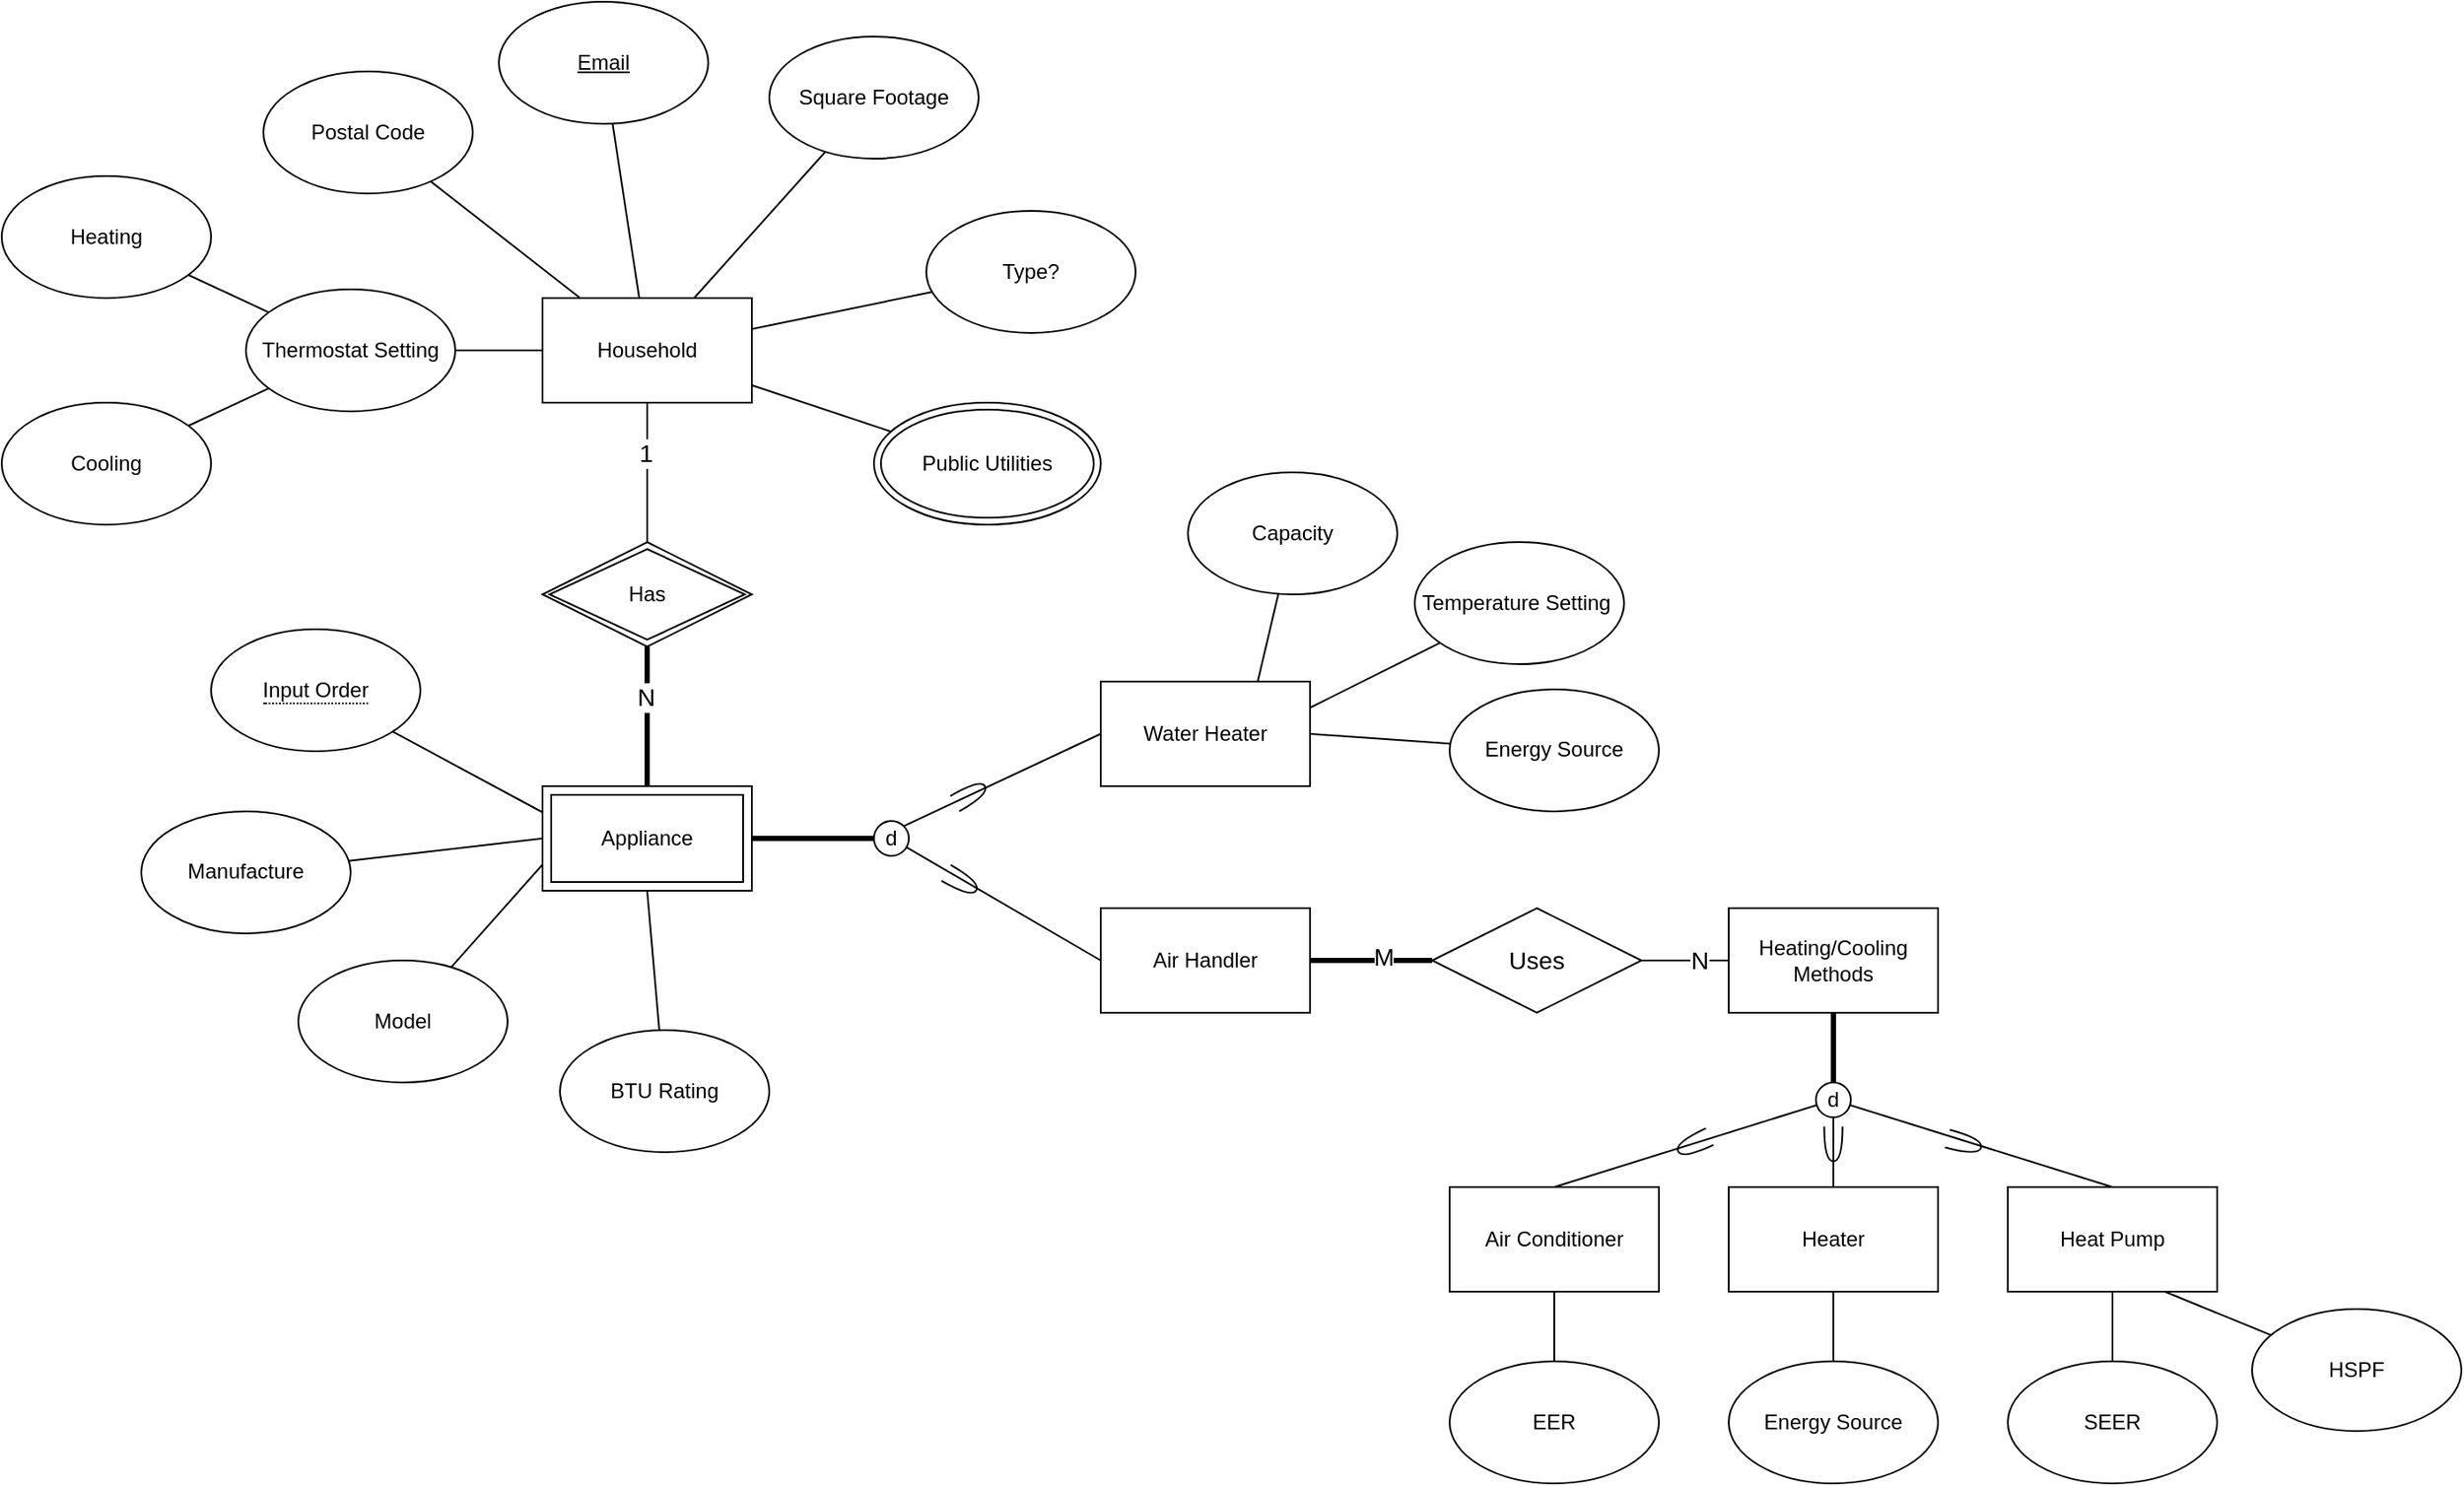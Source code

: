 <mxfile version="20.8.20" type="github">
  <diagram id="R2lEEEUBdFMjLlhIrx00" name="Page-1">
    <mxGraphModel dx="1956" dy="1034" grid="1" gridSize="10" guides="1" tooltips="1" connect="1" arrows="1" fold="1" page="1" pageScale="1" pageWidth="850" pageHeight="1100" math="0" shadow="0" extFonts="Permanent Marker^https://fonts.googleapis.com/css?family=Permanent+Marker">
      <root>
        <mxCell id="0" />
        <mxCell id="1" parent="0" />
        <mxCell id="ZcMORs6bKGyeQukblqIx-1" value="Household" style="rounded=0;whiteSpace=wrap;html=1;" parent="1" vertex="1">
          <mxGeometry x="450" y="250" width="120" height="60" as="geometry" />
        </mxCell>
        <mxCell id="ZcMORs6bKGyeQukblqIx-2" value="&lt;u&gt;Email&lt;/u&gt;" style="ellipse;whiteSpace=wrap;html=1;" parent="1" vertex="1">
          <mxGeometry x="425" y="80" width="120" height="70" as="geometry" />
        </mxCell>
        <mxCell id="ZcMORs6bKGyeQukblqIx-3" value="Square Footage" style="ellipse;whiteSpace=wrap;html=1;" parent="1" vertex="1">
          <mxGeometry x="580" y="100" width="120" height="70" as="geometry" />
        </mxCell>
        <mxCell id="ZcMORs6bKGyeQukblqIx-4" value="Type?" style="ellipse;whiteSpace=wrap;html=1;" parent="1" vertex="1">
          <mxGeometry x="670" y="200" width="120" height="70" as="geometry" />
        </mxCell>
        <mxCell id="ZcMORs6bKGyeQukblqIx-6" value="Public Utilities" style="ellipse;shape=doubleEllipse;whiteSpace=wrap;html=1;" parent="1" vertex="1">
          <mxGeometry x="640" y="310" width="130" height="70" as="geometry" />
        </mxCell>
        <mxCell id="ZcMORs6bKGyeQukblqIx-8" value="Thermostat Setting" style="ellipse;whiteSpace=wrap;html=1;" parent="1" vertex="1">
          <mxGeometry x="280" y="245" width="120" height="70" as="geometry" />
        </mxCell>
        <mxCell id="ZcMORs6bKGyeQukblqIx-9" value="Heating" style="ellipse;whiteSpace=wrap;html=1;" parent="1" vertex="1">
          <mxGeometry x="140" y="180" width="120" height="70" as="geometry" />
        </mxCell>
        <mxCell id="ZcMORs6bKGyeQukblqIx-10" value="Cooling" style="ellipse;whiteSpace=wrap;html=1;" parent="1" vertex="1">
          <mxGeometry x="140" y="310" width="120" height="70" as="geometry" />
        </mxCell>
        <mxCell id="ZcMORs6bKGyeQukblqIx-11" value="Postal Code" style="ellipse;whiteSpace=wrap;html=1;" parent="1" vertex="1">
          <mxGeometry x="290" y="120" width="120" height="70" as="geometry" />
        </mxCell>
        <mxCell id="ZcMORs6bKGyeQukblqIx-13" value="" style="endArrow=none;html=1;rounded=0;" parent="1" source="ZcMORs6bKGyeQukblqIx-9" target="ZcMORs6bKGyeQukblqIx-8" edge="1">
          <mxGeometry width="50" height="50" relative="1" as="geometry">
            <mxPoint x="650" y="420" as="sourcePoint" />
            <mxPoint x="700" y="370" as="targetPoint" />
          </mxGeometry>
        </mxCell>
        <mxCell id="ZcMORs6bKGyeQukblqIx-14" value="" style="endArrow=none;html=1;rounded=0;" parent="1" source="ZcMORs6bKGyeQukblqIx-10" target="ZcMORs6bKGyeQukblqIx-8" edge="1">
          <mxGeometry width="50" height="50" relative="1" as="geometry">
            <mxPoint x="177" y="235" as="sourcePoint" />
            <mxPoint x="233" y="265" as="targetPoint" />
          </mxGeometry>
        </mxCell>
        <mxCell id="ZcMORs6bKGyeQukblqIx-15" value="" style="endArrow=none;html=1;rounded=0;" parent="1" source="ZcMORs6bKGyeQukblqIx-8" target="ZcMORs6bKGyeQukblqIx-1" edge="1">
          <mxGeometry width="50" height="50" relative="1" as="geometry">
            <mxPoint x="187" y="245" as="sourcePoint" />
            <mxPoint x="243" y="275" as="targetPoint" />
          </mxGeometry>
        </mxCell>
        <mxCell id="ZcMORs6bKGyeQukblqIx-16" value="" style="endArrow=none;html=1;rounded=0;" parent="1" source="ZcMORs6bKGyeQukblqIx-11" target="ZcMORs6bKGyeQukblqIx-1" edge="1">
          <mxGeometry width="50" height="50" relative="1" as="geometry">
            <mxPoint x="197" y="255" as="sourcePoint" />
            <mxPoint x="253" y="285" as="targetPoint" />
          </mxGeometry>
        </mxCell>
        <mxCell id="ZcMORs6bKGyeQukblqIx-17" value="" style="endArrow=none;html=1;rounded=0;" parent="1" source="ZcMORs6bKGyeQukblqIx-2" target="ZcMORs6bKGyeQukblqIx-1" edge="1">
          <mxGeometry width="50" height="50" relative="1" as="geometry">
            <mxPoint x="207" y="265" as="sourcePoint" />
            <mxPoint x="263" y="295" as="targetPoint" />
          </mxGeometry>
        </mxCell>
        <mxCell id="ZcMORs6bKGyeQukblqIx-18" value="" style="endArrow=none;html=1;rounded=0;" parent="1" source="ZcMORs6bKGyeQukblqIx-3" target="ZcMORs6bKGyeQukblqIx-1" edge="1">
          <mxGeometry width="50" height="50" relative="1" as="geometry">
            <mxPoint x="217" y="275" as="sourcePoint" />
            <mxPoint x="273" y="305" as="targetPoint" />
          </mxGeometry>
        </mxCell>
        <mxCell id="ZcMORs6bKGyeQukblqIx-19" value="" style="endArrow=none;html=1;rounded=0;" parent="1" source="ZcMORs6bKGyeQukblqIx-4" target="ZcMORs6bKGyeQukblqIx-1" edge="1">
          <mxGeometry width="50" height="50" relative="1" as="geometry">
            <mxPoint x="227" y="285" as="sourcePoint" />
            <mxPoint x="283" y="315" as="targetPoint" />
          </mxGeometry>
        </mxCell>
        <mxCell id="ZcMORs6bKGyeQukblqIx-20" value="" style="endArrow=none;html=1;rounded=0;" parent="1" source="ZcMORs6bKGyeQukblqIx-1" target="ZcMORs6bKGyeQukblqIx-6" edge="1">
          <mxGeometry width="50" height="50" relative="1" as="geometry">
            <mxPoint x="237" y="295" as="sourcePoint" />
            <mxPoint x="293" y="325" as="targetPoint" />
          </mxGeometry>
        </mxCell>
        <mxCell id="A5L_Ntw7c8k01qRRpLFl-2" value="" style="endArrow=none;html=1;rounded=0;startArrow=none;" edge="1" parent="1" source="A5L_Ntw7c8k01qRRpLFl-5">
          <mxGeometry width="50" height="50" relative="1" as="geometry">
            <mxPoint x="509.5" y="305" as="sourcePoint" />
            <mxPoint x="510" y="430" as="targetPoint" />
          </mxGeometry>
        </mxCell>
        <mxCell id="A5L_Ntw7c8k01qRRpLFl-6" value="" style="endArrow=none;html=1;rounded=0;" edge="1" parent="1" source="ZcMORs6bKGyeQukblqIx-1" target="A5L_Ntw7c8k01qRRpLFl-5">
          <mxGeometry width="50" height="50" relative="1" as="geometry">
            <mxPoint x="510" y="310" as="sourcePoint" />
            <mxPoint x="510" y="430" as="targetPoint" />
          </mxGeometry>
        </mxCell>
        <mxCell id="A5L_Ntw7c8k01qRRpLFl-12" value="1" style="edgeLabel;html=1;align=center;verticalAlign=middle;resizable=0;points=[];fontSize=14;" vertex="1" connectable="0" parent="A5L_Ntw7c8k01qRRpLFl-6">
          <mxGeometry x="-0.292" y="-1" relative="1" as="geometry">
            <mxPoint as="offset" />
          </mxGeometry>
        </mxCell>
        <mxCell id="A5L_Ntw7c8k01qRRpLFl-5" value="Has" style="shape=rhombus;double=1;perimeter=rhombusPerimeter;whiteSpace=wrap;html=1;align=center;" vertex="1" parent="1">
          <mxGeometry x="450" y="390" width="120" height="60" as="geometry" />
        </mxCell>
        <mxCell id="A5L_Ntw7c8k01qRRpLFl-7" value="Appliance" style="shape=ext;margin=3;double=1;whiteSpace=wrap;html=1;align=center;" vertex="1" parent="1">
          <mxGeometry x="450" y="530" width="120" height="60" as="geometry" />
        </mxCell>
        <mxCell id="A5L_Ntw7c8k01qRRpLFl-8" value="&lt;span style=&quot;border-bottom: 1px dotted&quot;&gt;Input Order&lt;/span&gt;" style="ellipse;whiteSpace=wrap;html=1;align=center;" vertex="1" parent="1">
          <mxGeometry x="260" y="440" width="120" height="70" as="geometry" />
        </mxCell>
        <mxCell id="A5L_Ntw7c8k01qRRpLFl-11" value="" style="endArrow=none;html=1;rounded=0;entryX=0;entryY=0.25;entryDx=0;entryDy=0;" edge="1" parent="1" source="A5L_Ntw7c8k01qRRpLFl-8" target="A5L_Ntw7c8k01qRRpLFl-7">
          <mxGeometry width="50" height="50" relative="1" as="geometry">
            <mxPoint x="370" y="559.47" as="sourcePoint" />
            <mxPoint x="420" y="559.47" as="targetPoint" />
          </mxGeometry>
        </mxCell>
        <mxCell id="A5L_Ntw7c8k01qRRpLFl-16" value="" style="endArrow=none;html=1;rounded=0;strokeWidth=3;" edge="1" parent="1" source="A5L_Ntw7c8k01qRRpLFl-5" target="A5L_Ntw7c8k01qRRpLFl-7">
          <mxGeometry width="50" height="50" relative="1" as="geometry">
            <mxPoint x="520" y="320" as="sourcePoint" />
            <mxPoint x="520" y="400" as="targetPoint" />
          </mxGeometry>
        </mxCell>
        <mxCell id="A5L_Ntw7c8k01qRRpLFl-17" value="N" style="edgeLabel;html=1;align=center;verticalAlign=middle;resizable=0;points=[];fontSize=14;" vertex="1" connectable="0" parent="A5L_Ntw7c8k01qRRpLFl-16">
          <mxGeometry x="-0.292" y="-1" relative="1" as="geometry">
            <mxPoint as="offset" />
          </mxGeometry>
        </mxCell>
        <mxCell id="A5L_Ntw7c8k01qRRpLFl-18" value="Manufacture" style="ellipse;whiteSpace=wrap;html=1;" vertex="1" parent="1">
          <mxGeometry x="220" y="544.49" width="120" height="70" as="geometry" />
        </mxCell>
        <mxCell id="A5L_Ntw7c8k01qRRpLFl-19" value="" style="endArrow=none;html=1;rounded=0;entryX=0;entryY=0.5;entryDx=0;entryDy=0;" edge="1" parent="1" source="A5L_Ntw7c8k01qRRpLFl-18" target="A5L_Ntw7c8k01qRRpLFl-7">
          <mxGeometry width="50" height="50" relative="1" as="geometry">
            <mxPoint x="392" y="530" as="sourcePoint" />
            <mxPoint x="460" y="570" as="targetPoint" />
          </mxGeometry>
        </mxCell>
        <mxCell id="A5L_Ntw7c8k01qRRpLFl-20" value="Model" style="ellipse;whiteSpace=wrap;html=1;" vertex="1" parent="1">
          <mxGeometry x="310" y="630" width="120" height="70" as="geometry" />
        </mxCell>
        <mxCell id="A5L_Ntw7c8k01qRRpLFl-21" value="" style="endArrow=none;html=1;rounded=0;entryX=0;entryY=0.75;entryDx=0;entryDy=0;" edge="1" parent="1" source="A5L_Ntw7c8k01qRRpLFl-20" target="A5L_Ntw7c8k01qRRpLFl-7">
          <mxGeometry width="50" height="50" relative="1" as="geometry">
            <mxPoint x="380" y="581" as="sourcePoint" />
            <mxPoint x="460" y="575" as="targetPoint" />
          </mxGeometry>
        </mxCell>
        <mxCell id="A5L_Ntw7c8k01qRRpLFl-23" value="BTU Rating" style="ellipse;whiteSpace=wrap;html=1;" vertex="1" parent="1">
          <mxGeometry x="460" y="670" width="120" height="70" as="geometry" />
        </mxCell>
        <mxCell id="A5L_Ntw7c8k01qRRpLFl-24" value="" style="endArrow=none;html=1;rounded=0;exitX=0.5;exitY=1;exitDx=0;exitDy=0;" edge="1" parent="1" source="A5L_Ntw7c8k01qRRpLFl-7" target="A5L_Ntw7c8k01qRRpLFl-23">
          <mxGeometry width="50" height="50" relative="1" as="geometry">
            <mxPoint x="394" y="621" as="sourcePoint" />
            <mxPoint x="460" y="585" as="targetPoint" />
          </mxGeometry>
        </mxCell>
        <mxCell id="A5L_Ntw7c8k01qRRpLFl-25" value="" style="endArrow=none;html=1;rounded=0;exitX=1;exitY=0.5;exitDx=0;exitDy=0;strokeWidth=3;entryX=0;entryY=0.5;entryDx=0;entryDy=0;" edge="1" parent="1" source="A5L_Ntw7c8k01qRRpLFl-7" target="A5L_Ntw7c8k01qRRpLFl-26">
          <mxGeometry width="50" height="50" relative="1" as="geometry">
            <mxPoint x="257" y="333" as="sourcePoint" />
            <mxPoint x="630" y="560" as="targetPoint" />
          </mxGeometry>
        </mxCell>
        <mxCell id="A5L_Ntw7c8k01qRRpLFl-26" value="d" style="ellipse;whiteSpace=wrap;html=1;" vertex="1" parent="1">
          <mxGeometry x="640" y="550" width="20" height="20" as="geometry" />
        </mxCell>
        <mxCell id="A5L_Ntw7c8k01qRRpLFl-29" value="Water Heater" style="rounded=0;whiteSpace=wrap;html=1;" vertex="1" parent="1">
          <mxGeometry x="770" y="470" width="120" height="60" as="geometry" />
        </mxCell>
        <mxCell id="A5L_Ntw7c8k01qRRpLFl-30" value="Air Handler" style="rounded=0;whiteSpace=wrap;html=1;" vertex="1" parent="1">
          <mxGeometry x="770" y="600" width="120" height="60" as="geometry" />
        </mxCell>
        <mxCell id="A5L_Ntw7c8k01qRRpLFl-34" value="Capacity" style="ellipse;whiteSpace=wrap;html=1;" vertex="1" parent="1">
          <mxGeometry x="820" y="350" width="120" height="70" as="geometry" />
        </mxCell>
        <mxCell id="A5L_Ntw7c8k01qRRpLFl-35" value="Temperature Setting&amp;nbsp;" style="ellipse;whiteSpace=wrap;html=1;" vertex="1" parent="1">
          <mxGeometry x="950" y="390" width="120" height="70" as="geometry" />
        </mxCell>
        <mxCell id="A5L_Ntw7c8k01qRRpLFl-36" value="Energy Source" style="ellipse;whiteSpace=wrap;html=1;" vertex="1" parent="1">
          <mxGeometry x="970" y="474.49" width="120" height="70" as="geometry" />
        </mxCell>
        <mxCell id="A5L_Ntw7c8k01qRRpLFl-37" value="" style="endArrow=none;html=1;rounded=0;entryX=0.75;entryY=0;entryDx=0;entryDy=0;" edge="1" parent="1" source="A5L_Ntw7c8k01qRRpLFl-34" target="A5L_Ntw7c8k01qRRpLFl-29">
          <mxGeometry width="50" height="50" relative="1" as="geometry">
            <mxPoint x="780" y="431.5" as="sourcePoint" />
            <mxPoint x="860" y="458.5" as="targetPoint" />
          </mxGeometry>
        </mxCell>
        <mxCell id="A5L_Ntw7c8k01qRRpLFl-38" value="" style="endArrow=none;html=1;rounded=0;entryX=1;entryY=0.25;entryDx=0;entryDy=0;" edge="1" parent="1" source="A5L_Ntw7c8k01qRRpLFl-35" target="A5L_Ntw7c8k01qRRpLFl-29">
          <mxGeometry width="50" height="50" relative="1" as="geometry">
            <mxPoint x="901" y="428" as="sourcePoint" />
            <mxPoint x="870" y="480" as="targetPoint" />
          </mxGeometry>
        </mxCell>
        <mxCell id="A5L_Ntw7c8k01qRRpLFl-39" value="" style="endArrow=none;html=1;rounded=0;entryX=1;entryY=0.5;entryDx=0;entryDy=0;" edge="1" parent="1" source="A5L_Ntw7c8k01qRRpLFl-36" target="A5L_Ntw7c8k01qRRpLFl-29">
          <mxGeometry width="50" height="50" relative="1" as="geometry">
            <mxPoint x="977" y="471" as="sourcePoint" />
            <mxPoint x="900" y="495" as="targetPoint" />
          </mxGeometry>
        </mxCell>
        <mxCell id="A5L_Ntw7c8k01qRRpLFl-40" value="" style="group" vertex="1" connectable="0" parent="1">
          <mxGeometry x="683.797" y="525.681" width="22.406" height="18.807" as="geometry" />
        </mxCell>
        <mxCell id="A5L_Ntw7c8k01qRRpLFl-28" value="" style="shape=requiredInterface;html=1;verticalLabelPosition=bottom;sketch=0;labelBackgroundColor=#FFFFFF;fontSize=14;rotation=-30;" vertex="1" parent="A5L_Ntw7c8k01qRRpLFl-40">
          <mxGeometry x="1.203" y="4.319" width="20" height="10.17" as="geometry" />
        </mxCell>
        <mxCell id="A5L_Ntw7c8k01qRRpLFl-31" value="" style="endArrow=none;html=1;rounded=0;exitX=0;exitY=0.5;exitDx=0;exitDy=0;entryX=1;entryY=0;entryDx=0;entryDy=0;" edge="1" parent="A5L_Ntw7c8k01qRRpLFl-40" source="A5L_Ntw7c8k01qRRpLFl-29" target="A5L_Ntw7c8k01qRRpLFl-26">
          <mxGeometry width="50" height="50" relative="1" as="geometry">
            <mxPoint x="-163.797" y="74.319" as="sourcePoint" />
            <mxPoint x="-156.797" y="134.319" as="targetPoint" />
          </mxGeometry>
        </mxCell>
        <mxCell id="A5L_Ntw7c8k01qRRpLFl-41" value="" style="group" vertex="1" connectable="0" parent="1">
          <mxGeometry x="678.715" y="575.203" width="22.571" height="19.093" as="geometry" />
        </mxCell>
        <mxCell id="A5L_Ntw7c8k01qRRpLFl-32" value="" style="endArrow=none;html=1;rounded=0;exitX=0;exitY=0.5;exitDx=0;exitDy=0;" edge="1" parent="A5L_Ntw7c8k01qRRpLFl-41" source="A5L_Ntw7c8k01qRRpLFl-30" target="A5L_Ntw7c8k01qRRpLFl-26">
          <mxGeometry width="50" height="50" relative="1" as="geometry">
            <mxPoint x="101.285" y="-65.203" as="sourcePoint" />
            <mxPoint x="-12.715" y="-12.203" as="targetPoint" />
          </mxGeometry>
        </mxCell>
        <mxCell id="A5L_Ntw7c8k01qRRpLFl-33" value="" style="shape=requiredInterface;html=1;verticalLabelPosition=bottom;sketch=0;labelBackgroundColor=#FFFFFF;fontSize=14;rotation=30;" vertex="1" parent="A5L_Ntw7c8k01qRRpLFl-41">
          <mxGeometry x="1.285" y="4.297" width="20" height="10.5" as="geometry" />
        </mxCell>
        <mxCell id="A5L_Ntw7c8k01qRRpLFl-42" value="Uses" style="shape=rhombus;perimeter=rhombusPerimeter;whiteSpace=wrap;html=1;align=center;labelBackgroundColor=#FFFFFF;fontSize=14;" vertex="1" parent="1">
          <mxGeometry x="960" y="600" width="120" height="60" as="geometry" />
        </mxCell>
        <mxCell id="A5L_Ntw7c8k01qRRpLFl-43" value="" style="endArrow=none;html=1;rounded=0;strokeWidth=3;" edge="1" parent="1" source="A5L_Ntw7c8k01qRRpLFl-30" target="A5L_Ntw7c8k01qRRpLFl-42">
          <mxGeometry width="50" height="50" relative="1" as="geometry">
            <mxPoint x="890" y="629.47" as="sourcePoint" />
            <mxPoint x="950" y="629.47" as="targetPoint" />
          </mxGeometry>
        </mxCell>
        <mxCell id="A5L_Ntw7c8k01qRRpLFl-48" value="M" style="edgeLabel;html=1;align=center;verticalAlign=middle;resizable=0;points=[];fontSize=14;" vertex="1" connectable="0" parent="A5L_Ntw7c8k01qRRpLFl-43">
          <mxGeometry x="0.201" y="2" relative="1" as="geometry">
            <mxPoint as="offset" />
          </mxGeometry>
        </mxCell>
        <mxCell id="A5L_Ntw7c8k01qRRpLFl-44" value="Heating/Cooling Methods" style="rounded=0;whiteSpace=wrap;html=1;" vertex="1" parent="1">
          <mxGeometry x="1130" y="600" width="120" height="60" as="geometry" />
        </mxCell>
        <mxCell id="A5L_Ntw7c8k01qRRpLFl-45" value="" style="endArrow=none;html=1;rounded=0;" edge="1" parent="1" source="A5L_Ntw7c8k01qRRpLFl-42" target="A5L_Ntw7c8k01qRRpLFl-44">
          <mxGeometry width="50" height="50" relative="1" as="geometry">
            <mxPoint x="410" y="290" as="sourcePoint" />
            <mxPoint x="460" y="290" as="targetPoint" />
          </mxGeometry>
        </mxCell>
        <mxCell id="A5L_Ntw7c8k01qRRpLFl-47" value="N" style="edgeLabel;html=1;align=center;verticalAlign=middle;resizable=0;points=[];fontSize=14;" vertex="1" connectable="0" parent="A5L_Ntw7c8k01qRRpLFl-45">
          <mxGeometry x="0.307" relative="1" as="geometry">
            <mxPoint as="offset" />
          </mxGeometry>
        </mxCell>
        <mxCell id="A5L_Ntw7c8k01qRRpLFl-50" value="" style="endArrow=none;html=1;rounded=0;strokeWidth=3;" edge="1" parent="1" source="A5L_Ntw7c8k01qRRpLFl-44" target="A5L_Ntw7c8k01qRRpLFl-51">
          <mxGeometry width="50" height="50" relative="1" as="geometry">
            <mxPoint x="901" y="428" as="sourcePoint" />
            <mxPoint x="1190" y="700" as="targetPoint" />
          </mxGeometry>
        </mxCell>
        <mxCell id="A5L_Ntw7c8k01qRRpLFl-51" value="d" style="ellipse;whiteSpace=wrap;html=1;" vertex="1" parent="1">
          <mxGeometry x="1180" y="700" width="20" height="20" as="geometry" />
        </mxCell>
        <mxCell id="A5L_Ntw7c8k01qRRpLFl-52" value="Air Conditioner" style="rounded=0;whiteSpace=wrap;html=1;" vertex="1" parent="1">
          <mxGeometry x="970" y="760" width="120" height="60" as="geometry" />
        </mxCell>
        <mxCell id="A5L_Ntw7c8k01qRRpLFl-53" value="Heater" style="rounded=0;whiteSpace=wrap;html=1;" vertex="1" parent="1">
          <mxGeometry x="1130" y="760" width="120" height="60" as="geometry" />
        </mxCell>
        <mxCell id="A5L_Ntw7c8k01qRRpLFl-54" value="Heat Pump" style="rounded=0;whiteSpace=wrap;html=1;" vertex="1" parent="1">
          <mxGeometry x="1290" y="760" width="120" height="60" as="geometry" />
        </mxCell>
        <mxCell id="A5L_Ntw7c8k01qRRpLFl-59" value="" style="endArrow=none;html=1;rounded=0;entryX=0.5;entryY=0;entryDx=0;entryDy=0;" edge="1" parent="1" source="A5L_Ntw7c8k01qRRpLFl-51" target="A5L_Ntw7c8k01qRRpLFl-52">
          <mxGeometry width="50" height="50" relative="1" as="geometry">
            <mxPoint x="980" y="516" as="sourcePoint" />
            <mxPoint x="900" y="510" as="targetPoint" />
          </mxGeometry>
        </mxCell>
        <mxCell id="A5L_Ntw7c8k01qRRpLFl-60" value="" style="endArrow=none;html=1;rounded=0;" edge="1" parent="1" source="A5L_Ntw7c8k01qRRpLFl-51" target="A5L_Ntw7c8k01qRRpLFl-53">
          <mxGeometry width="50" height="50" relative="1" as="geometry">
            <mxPoint x="1190" y="723" as="sourcePoint" />
            <mxPoint x="1040" y="770" as="targetPoint" />
          </mxGeometry>
        </mxCell>
        <mxCell id="A5L_Ntw7c8k01qRRpLFl-61" value="" style="endArrow=none;html=1;rounded=0;entryX=0.5;entryY=0;entryDx=0;entryDy=0;" edge="1" parent="1" source="A5L_Ntw7c8k01qRRpLFl-51" target="A5L_Ntw7c8k01qRRpLFl-54">
          <mxGeometry width="50" height="50" relative="1" as="geometry">
            <mxPoint x="1200" y="733" as="sourcePoint" />
            <mxPoint x="1050" y="780" as="targetPoint" />
          </mxGeometry>
        </mxCell>
        <mxCell id="A5L_Ntw7c8k01qRRpLFl-62" value="" style="shape=requiredInterface;html=1;verticalLabelPosition=bottom;sketch=0;labelBackgroundColor=#FFFFFF;fontSize=14;rotation=-205;" vertex="1" parent="1">
          <mxGeometry x="1100" y="730" width="20" height="10.5" as="geometry" />
        </mxCell>
        <mxCell id="A5L_Ntw7c8k01qRRpLFl-63" value="" style="shape=requiredInterface;html=1;verticalLabelPosition=bottom;sketch=0;labelBackgroundColor=#FFFFFF;fontSize=14;rotation=90;" vertex="1" parent="1">
          <mxGeometry x="1180" y="730" width="20" height="10.5" as="geometry" />
        </mxCell>
        <mxCell id="A5L_Ntw7c8k01qRRpLFl-64" value="" style="shape=requiredInterface;html=1;verticalLabelPosition=bottom;sketch=0;labelBackgroundColor=#FFFFFF;fontSize=14;rotation=15;" vertex="1" parent="1">
          <mxGeometry x="1255" y="729.5" width="20" height="10.5" as="geometry" />
        </mxCell>
        <mxCell id="A5L_Ntw7c8k01qRRpLFl-65" value="EER" style="ellipse;whiteSpace=wrap;html=1;" vertex="1" parent="1">
          <mxGeometry x="970" y="860" width="120" height="70" as="geometry" />
        </mxCell>
        <mxCell id="A5L_Ntw7c8k01qRRpLFl-66" value="" style="endArrow=none;html=1;rounded=0;exitX=0.5;exitY=1;exitDx=0;exitDy=0;" edge="1" parent="1" source="A5L_Ntw7c8k01qRRpLFl-52" target="A5L_Ntw7c8k01qRRpLFl-65">
          <mxGeometry width="50" height="50" relative="1" as="geometry">
            <mxPoint x="980" y="516" as="sourcePoint" />
            <mxPoint x="900" y="510" as="targetPoint" />
          </mxGeometry>
        </mxCell>
        <mxCell id="A5L_Ntw7c8k01qRRpLFl-67" value="Energy Source" style="ellipse;whiteSpace=wrap;html=1;" vertex="1" parent="1">
          <mxGeometry x="1130" y="860" width="120" height="70" as="geometry" />
        </mxCell>
        <mxCell id="A5L_Ntw7c8k01qRRpLFl-68" value="" style="endArrow=none;html=1;rounded=0;exitX=0.5;exitY=1;exitDx=0;exitDy=0;" edge="1" parent="1" source="A5L_Ntw7c8k01qRRpLFl-53" target="A5L_Ntw7c8k01qRRpLFl-67">
          <mxGeometry width="50" height="50" relative="1" as="geometry">
            <mxPoint x="1040" y="830" as="sourcePoint" />
            <mxPoint x="1040" y="870" as="targetPoint" />
          </mxGeometry>
        </mxCell>
        <mxCell id="A5L_Ntw7c8k01qRRpLFl-70" value="SEER" style="ellipse;whiteSpace=wrap;html=1;" vertex="1" parent="1">
          <mxGeometry x="1290" y="860" width="120" height="70" as="geometry" />
        </mxCell>
        <mxCell id="A5L_Ntw7c8k01qRRpLFl-71" value="HSPF" style="ellipse;whiteSpace=wrap;html=1;" vertex="1" parent="1">
          <mxGeometry x="1430" y="830" width="120" height="70" as="geometry" />
        </mxCell>
        <mxCell id="A5L_Ntw7c8k01qRRpLFl-72" value="" style="endArrow=none;html=1;rounded=0;exitX=0.5;exitY=1;exitDx=0;exitDy=0;entryX=0.5;entryY=0;entryDx=0;entryDy=0;" edge="1" parent="1" source="A5L_Ntw7c8k01qRRpLFl-54" target="A5L_Ntw7c8k01qRRpLFl-70">
          <mxGeometry width="50" height="50" relative="1" as="geometry">
            <mxPoint x="1200" y="830" as="sourcePoint" />
            <mxPoint x="1200" y="870" as="targetPoint" />
          </mxGeometry>
        </mxCell>
        <mxCell id="A5L_Ntw7c8k01qRRpLFl-73" value="" style="endArrow=none;html=1;rounded=0;exitX=0.75;exitY=1;exitDx=0;exitDy=0;" edge="1" parent="1" source="A5L_Ntw7c8k01qRRpLFl-54" target="A5L_Ntw7c8k01qRRpLFl-71">
          <mxGeometry width="50" height="50" relative="1" as="geometry">
            <mxPoint x="1360" y="830" as="sourcePoint" />
            <mxPoint x="1360" y="870" as="targetPoint" />
          </mxGeometry>
        </mxCell>
      </root>
    </mxGraphModel>
  </diagram>
</mxfile>
